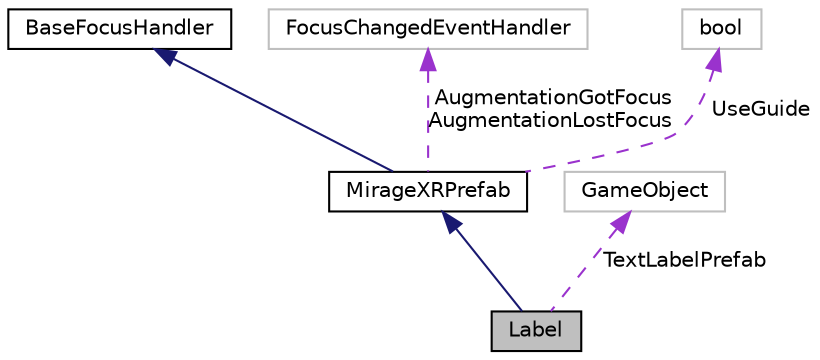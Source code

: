 digraph "Label"
{
 // INTERACTIVE_SVG=YES
 // LATEX_PDF_SIZE
  edge [fontname="Helvetica",fontsize="10",labelfontname="Helvetica",labelfontsize="10"];
  node [fontname="Helvetica",fontsize="10",shape=record];
  Node1 [label="Label",height=0.2,width=0.4,color="black", fillcolor="grey75", style="filled", fontcolor="black",tooltip="Class for text label prefabs."];
  Node2 -> Node1 [dir="back",color="midnightblue",fontsize="10",style="solid",fontname="Helvetica"];
  Node2 [label="MirageXRPrefab",height=0.2,width=0.4,color="black", fillcolor="white", style="filled",URL="$class_mirage_x_r_1_1_mirage_x_r_prefab.html",tooltip="Base class for all the MirageXR prefabs."];
  Node3 -> Node2 [dir="back",color="midnightblue",fontsize="10",style="solid",fontname="Helvetica"];
  Node3 [label="BaseFocusHandler",height=0.2,width=0.4,color="black", fillcolor="white", style="filled",URL="$class_base_focus_handler.html",tooltip=" "];
  Node4 -> Node2 [dir="back",color="darkorchid3",fontsize="10",style="dashed",label=" AugmentationGotFocus\nAugmentationLostFocus" ,fontname="Helvetica"];
  Node4 [label="FocusChangedEventHandler",height=0.2,width=0.4,color="grey75", fillcolor="white", style="filled",tooltip=" "];
  Node5 -> Node2 [dir="back",color="darkorchid3",fontsize="10",style="dashed",label=" UseGuide" ,fontname="Helvetica"];
  Node5 [label="bool",height=0.2,width=0.4,color="grey75", fillcolor="white", style="filled",tooltip=" "];
  Node6 -> Node1 [dir="back",color="darkorchid3",fontsize="10",style="dashed",label=" TextLabelPrefab" ,fontname="Helvetica"];
  Node6 [label="GameObject",height=0.2,width=0.4,color="grey75", fillcolor="white", style="filled",tooltip=" "];
}
